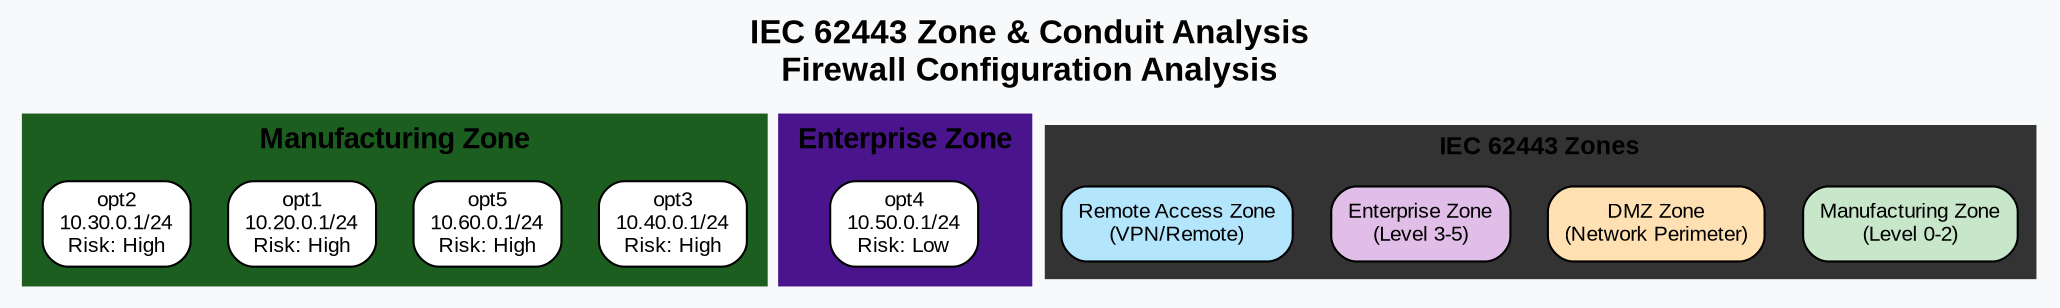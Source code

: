 digraph IEC62443Zones {
  rankdir=TB;
  node [fontname="Arial", fontsize=10];
  edge [fontname="Arial", fontsize=9, penwidth=2];
  bgcolor="#f8f9fa";

  label="IEC 62443 Zone & Conduit Analysis\nFirewall Configuration Analysis";
  labelloc=t;
  fontsize=16;
  fontname="Arial Bold";

  subgraph cluster_Manufacturing_Zone {
    label="Manufacturing Zone";
    style="filled,bold";
    bgcolor="#c8e6c9";
    color="#1b5e20";
    penwidth=3;
    fontsize=14;
    fontname="Arial Bold";

    "opt3" [label="opt3\n10.40.0.1/24\nRisk: High", shape="box", style="rounded,filled", fillcolor="white"];
    "opt5" [label="opt5\n10.60.0.1/24\nRisk: High", shape="box", style="rounded,filled", fillcolor="white"];
    "opt1" [label="opt1\n10.20.0.1/24\nRisk: High", shape="box", style="rounded,filled", fillcolor="white"];
    "opt2" [label="opt2\n10.30.0.1/24\nRisk: High", shape="box", style="rounded,filled", fillcolor="white"];
  }

  subgraph cluster_Enterprise_Zone {
    label="Enterprise Zone";
    style="filled,bold";
    bgcolor="#e1bee7";
    color="#4a148c";
    penwidth=3;
    fontsize=14;
    fontname="Arial Bold";

    "opt4" [label="opt4\n10.50.0.1/24\nRisk: Low", shape="box", style="rounded,filled", fillcolor="white"];
  }

  // Conduits (Zone Connections)

  // IEC 62443 Legend
  subgraph cluster_iec_legend {
    label="IEC 62443 Zones";
    style=filled;
    bgcolor="#ffffff";
    color="#333333";
    fontsize=12;
    fontname="Arial Bold";

    mfg_zone [label="Manufacturing Zone\n(Level 0-2)", fillcolor="#c8e6c9", style="filled,rounded", shape="box"];
    dmz_zone [label="DMZ Zone\n(Network Perimeter)", fillcolor="#ffe0b2", style="filled,rounded", shape="box"];
    ent_zone [label="Enterprise Zone\n(Level 3-5)", fillcolor="#e1bee7", style="filled,rounded", shape="box"];
    remote_zone [label="Remote Access Zone\n(VPN/Remote)", fillcolor="#b3e5fc", style="filled,rounded", shape="box"];
  }
}
